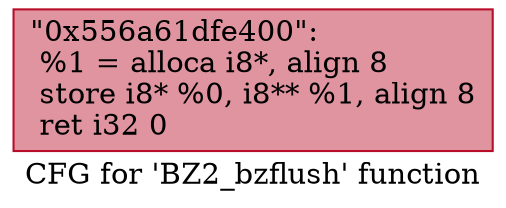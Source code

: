 digraph "CFG for 'BZ2_bzflush' function" {
	label="CFG for 'BZ2_bzflush' function";

	Node0x556a61dfe400 [shape=record,color="#b70d28ff", style=filled, fillcolor="#b70d2870",label="{\"0x556a61dfe400\":\l  %1 = alloca i8*, align 8\l  store i8* %0, i8** %1, align 8\l  ret i32 0\l}"];
}
